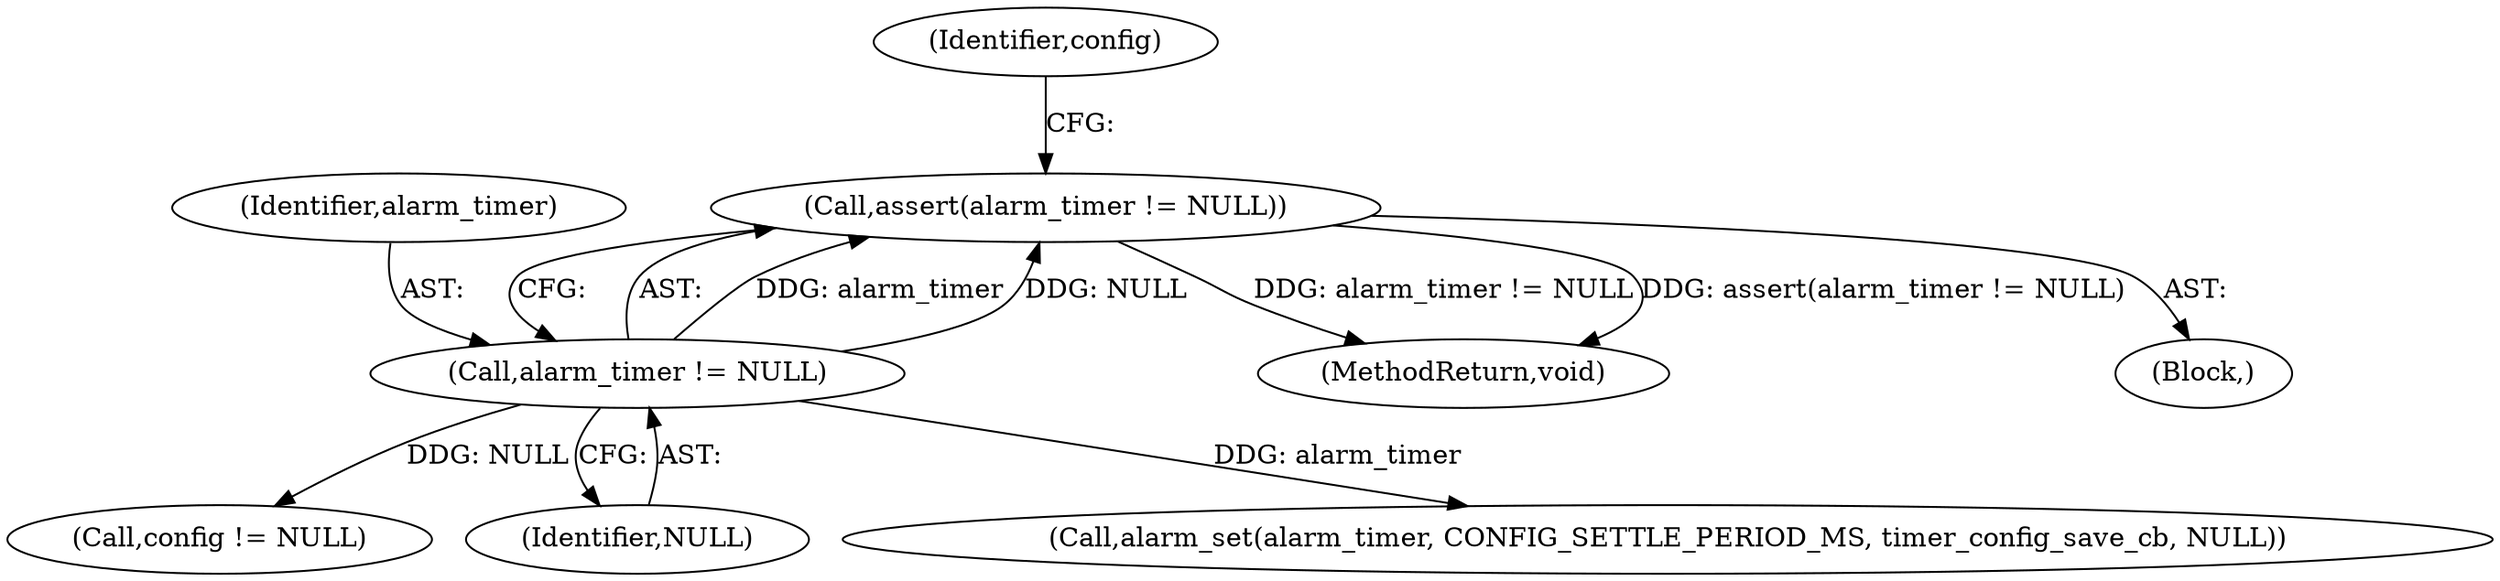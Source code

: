digraph "0_Android_d77f1999ecece56c1cbb333f4ddc26f0b5bac2c5_0@API" {
"1000103" [label="(Call,assert(alarm_timer != NULL))"];
"1000104" [label="(Call,alarm_timer != NULL)"];
"1000108" [label="(Call,config != NULL)"];
"1000104" [label="(Call,alarm_timer != NULL)"];
"1000105" [label="(Identifier,alarm_timer)"];
"1000103" [label="(Call,assert(alarm_timer != NULL))"];
"1000109" [label="(Identifier,config)"];
"1000102" [label="(Block,)"];
"1000116" [label="(MethodReturn,void)"];
"1000106" [label="(Identifier,NULL)"];
"1000111" [label="(Call,alarm_set(alarm_timer, CONFIG_SETTLE_PERIOD_MS, timer_config_save_cb, NULL))"];
"1000103" -> "1000102"  [label="AST: "];
"1000103" -> "1000104"  [label="CFG: "];
"1000104" -> "1000103"  [label="AST: "];
"1000109" -> "1000103"  [label="CFG: "];
"1000103" -> "1000116"  [label="DDG: alarm_timer != NULL"];
"1000103" -> "1000116"  [label="DDG: assert(alarm_timer != NULL)"];
"1000104" -> "1000103"  [label="DDG: alarm_timer"];
"1000104" -> "1000103"  [label="DDG: NULL"];
"1000104" -> "1000106"  [label="CFG: "];
"1000105" -> "1000104"  [label="AST: "];
"1000106" -> "1000104"  [label="AST: "];
"1000104" -> "1000108"  [label="DDG: NULL"];
"1000104" -> "1000111"  [label="DDG: alarm_timer"];
}
